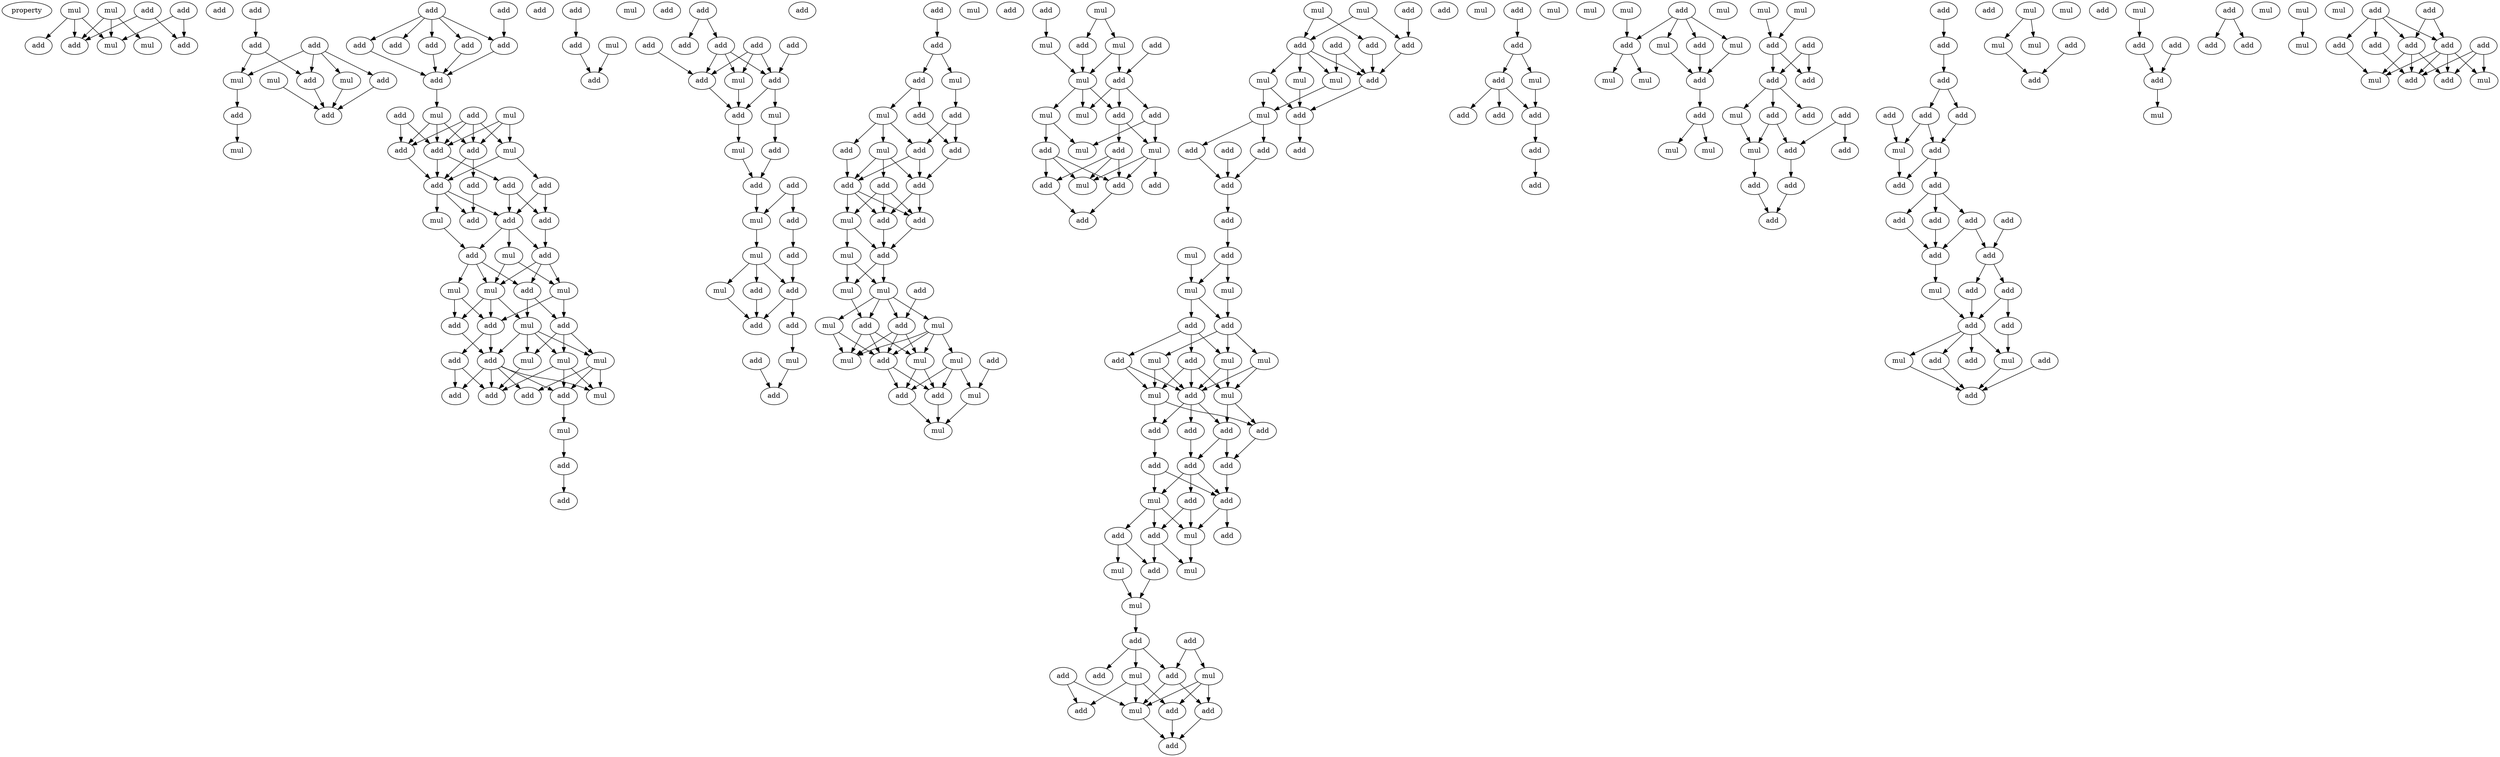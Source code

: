 digraph {
    node [fontcolor=black]
    property [mul=2,lf=1.1]
    0 [ label = add ];
    1 [ label = mul ];
    2 [ label = add ];
    3 [ label = mul ];
    4 [ label = add ];
    5 [ label = add ];
    6 [ label = add ];
    7 [ label = add ];
    8 [ label = mul ];
    9 [ label = mul ];
    10 [ label = add ];
    11 [ label = add ];
    12 [ label = add ];
    13 [ label = add ];
    14 [ label = mul ];
    15 [ label = mul ];
    16 [ label = add ];
    17 [ label = mul ];
    18 [ label = add ];
    19 [ label = add ];
    20 [ label = mul ];
    21 [ label = add ];
    22 [ label = add ];
    23 [ label = add ];
    24 [ label = add ];
    25 [ label = add ];
    26 [ label = add ];
    27 [ label = add ];
    28 [ label = add ];
    29 [ label = mul ];
    30 [ label = mul ];
    31 [ label = add ];
    32 [ label = add ];
    33 [ label = add ];
    34 [ label = mul ];
    35 [ label = add ];
    36 [ label = add ];
    37 [ label = add ];
    38 [ label = add ];
    39 [ label = add ];
    40 [ label = add ];
    41 [ label = add ];
    42 [ label = add ];
    43 [ label = mul ];
    44 [ label = add ];
    45 [ label = add ];
    46 [ label = add ];
    47 [ label = mul ];
    48 [ label = mul ];
    49 [ label = mul ];
    50 [ label = mul ];
    51 [ label = add ];
    52 [ label = mul ];
    53 [ label = add ];
    54 [ label = add ];
    55 [ label = add ];
    56 [ label = mul ];
    57 [ label = add ];
    58 [ label = mul ];
    59 [ label = mul ];
    60 [ label = add ];
    61 [ label = mul ];
    62 [ label = add ];
    63 [ label = add ];
    64 [ label = add ];
    65 [ label = add ];
    66 [ label = mul ];
    67 [ label = add ];
    68 [ label = add ];
    69 [ label = add ];
    70 [ label = add ];
    71 [ label = mul ];
    72 [ label = mul ];
    73 [ label = add ];
    74 [ label = add ];
    75 [ label = add ];
    76 [ label = add ];
    77 [ label = add ];
    78 [ label = add ];
    79 [ label = add ];
    80 [ label = add ];
    81 [ label = add ];
    82 [ label = add ];
    83 [ label = mul ];
    84 [ label = add ];
    85 [ label = mul ];
    86 [ label = add ];
    87 [ label = mul ];
    88 [ label = add ];
    89 [ label = add ];
    90 [ label = add ];
    91 [ label = add ];
    92 [ label = mul ];
    93 [ label = add ];
    94 [ label = mul ];
    95 [ label = add ];
    96 [ label = add ];
    97 [ label = add ];
    98 [ label = mul ];
    99 [ label = add ];
    100 [ label = add ];
    101 [ label = add ];
    102 [ label = mul ];
    103 [ label = add ];
    104 [ label = add ];
    105 [ label = add ];
    106 [ label = mul ];
    107 [ label = mul ];
    108 [ label = add ];
    109 [ label = add ];
    110 [ label = mul ];
    111 [ label = add ];
    112 [ label = add ];
    113 [ label = mul ];
    114 [ label = add ];
    115 [ label = add ];
    116 [ label = add ];
    117 [ label = add ];
    118 [ label = add ];
    119 [ label = add ];
    120 [ label = mul ];
    121 [ label = add ];
    122 [ label = add ];
    123 [ label = mul ];
    124 [ label = mul ];
    125 [ label = mul ];
    126 [ label = add ];
    127 [ label = add ];
    128 [ label = add ];
    129 [ label = mul ];
    130 [ label = mul ];
    131 [ label = add ];
    132 [ label = add ];
    133 [ label = mul ];
    134 [ label = mul ];
    135 [ label = mul ];
    136 [ label = add ];
    137 [ label = add ];
    138 [ label = mul ];
    139 [ label = add ];
    140 [ label = mul ];
    141 [ label = add ];
    142 [ label = mul ];
    143 [ label = add ];
    144 [ label = mul ];
    145 [ label = add ];
    146 [ label = mul ];
    147 [ label = add ];
    148 [ label = mul ];
    149 [ label = mul ];
    150 [ label = mul ];
    151 [ label = add ];
    152 [ label = add ];
    153 [ label = add ];
    154 [ label = mul ];
    155 [ label = add ];
    156 [ label = mul ];
    157 [ label = add ];
    158 [ label = add ];
    159 [ label = mul ];
    160 [ label = add ];
    161 [ label = add ];
    162 [ label = mul ];
    163 [ label = add ];
    164 [ label = mul ];
    165 [ label = add ];
    166 [ label = add ];
    167 [ label = add ];
    168 [ label = add ];
    169 [ label = mul ];
    170 [ label = mul ];
    171 [ label = mul ];
    172 [ label = add ];
    173 [ label = mul ];
    174 [ label = add ];
    175 [ label = add ];
    176 [ label = add ];
    177 [ label = add ];
    178 [ label = add ];
    179 [ label = add ];
    180 [ label = add ];
    181 [ label = add ];
    182 [ label = mul ];
    183 [ label = mul ];
    184 [ label = mul ];
    185 [ label = add ];
    186 [ label = add ];
    187 [ label = add ];
    188 [ label = add ];
    189 [ label = mul ];
    190 [ label = mul ];
    191 [ label = add ];
    192 [ label = mul ];
    193 [ label = mul ];
    194 [ label = mul ];
    195 [ label = add ];
    196 [ label = add ];
    197 [ label = add ];
    198 [ label = add ];
    199 [ label = add ];
    200 [ label = add ];
    201 [ label = add ];
    202 [ label = add ];
    203 [ label = mul ];
    204 [ label = add ];
    205 [ label = add ];
    206 [ label = add ];
    207 [ label = add ];
    208 [ label = add ];
    209 [ label = mul ];
    210 [ label = add ];
    211 [ label = mul ];
    212 [ label = mul ];
    213 [ label = mul ];
    214 [ label = mul ];
    215 [ label = add ];
    216 [ label = add ];
    217 [ label = add ];
    218 [ label = add ];
    219 [ label = add ];
    220 [ label = mul ];
    221 [ label = mul ];
    222 [ label = add ];
    223 [ label = add ];
    224 [ label = add ];
    225 [ label = mul ];
    226 [ label = add ];
    227 [ label = add ];
    228 [ label = add ];
    229 [ label = add ];
    230 [ label = mul ];
    231 [ label = add ];
    232 [ label = add ];
    233 [ label = add ];
    234 [ label = add ];
    235 [ label = add ];
    236 [ label = mul ];
    237 [ label = mul ];
    238 [ label = mul ];
    239 [ label = add ];
    240 [ label = mul ];
    241 [ label = add ];
    242 [ label = add ];
    243 [ label = mul ];
    244 [ label = add ];
    245 [ label = mul ];
    246 [ label = mul ];
    247 [ label = add ];
    248 [ label = mul ];
    249 [ label = mul ];
    250 [ label = mul ];
    251 [ label = mul ];
    252 [ label = mul ];
    253 [ label = add ];
    254 [ label = add ];
    255 [ label = add ];
    256 [ label = add ];
    257 [ label = add ];
    258 [ label = add ];
    259 [ label = add ];
    260 [ label = mul ];
    261 [ label = add ];
    262 [ label = add ];
    263 [ label = mul ];
    264 [ label = add ];
    265 [ label = add ];
    266 [ label = add ];
    267 [ label = add ];
    268 [ label = add ];
    269 [ label = add ];
    270 [ label = add ];
    271 [ label = add ];
    272 [ label = add ];
    273 [ label = mul ];
    274 [ label = add ];
    275 [ label = add ];
    276 [ label = add ];
    277 [ label = add ];
    278 [ label = add ];
    279 [ label = add ];
    280 [ label = add ];
    281 [ label = add ];
    282 [ label = add ];
    283 [ label = add ];
    284 [ label = mul ];
    285 [ label = add ];
    286 [ label = add ];
    287 [ label = add ];
    288 [ label = add ];
    289 [ label = mul ];
    290 [ label = add ];
    291 [ label = mul ];
    292 [ label = add ];
    293 [ label = add ];
    294 [ label = add ];
    295 [ label = mul ];
    296 [ label = mul ];
    297 [ label = mul ];
    298 [ label = add ];
    299 [ label = add ];
    300 [ label = mul ];
    301 [ label = add ];
    302 [ label = mul ];
    303 [ label = add ];
    304 [ label = add ];
    305 [ label = add ];
    306 [ label = add ];
    307 [ label = mul ];
    308 [ label = mul ];
    309 [ label = mul ];
    310 [ label = add ];
    311 [ label = add ];
    312 [ label = mul ];
    313 [ label = mul ];
    314 [ label = add ];
    315 [ label = add ];
    316 [ label = add ];
    317 [ label = add ];
    318 [ label = add ];
    319 [ label = add ];
    320 [ label = add ];
    321 [ label = mul ];
    322 [ label = add ];
    323 [ label = add ];
    324 [ label = mul ];
    0 -> 5 [ name = 0 ];
    0 -> 6 [ name = 1 ];
    1 -> 5 [ name = 2 ];
    1 -> 7 [ name = 3 ];
    1 -> 9 [ name = 4 ];
    3 -> 5 [ name = 5 ];
    3 -> 8 [ name = 6 ];
    3 -> 9 [ name = 7 ];
    4 -> 6 [ name = 8 ];
    4 -> 9 [ name = 9 ];
    10 -> 12 [ name = 10 ];
    11 -> 13 [ name = 11 ];
    11 -> 15 [ name = 12 ];
    11 -> 16 [ name = 13 ];
    11 -> 17 [ name = 14 ];
    12 -> 15 [ name = 15 ];
    12 -> 16 [ name = 16 ];
    13 -> 18 [ name = 17 ];
    14 -> 18 [ name = 18 ];
    15 -> 19 [ name = 19 ];
    16 -> 18 [ name = 20 ];
    17 -> 18 [ name = 21 ];
    19 -> 20 [ name = 22 ];
    21 -> 23 [ name = 23 ];
    21 -> 24 [ name = 24 ];
    21 -> 25 [ name = 25 ];
    21 -> 26 [ name = 26 ];
    21 -> 27 [ name = 27 ];
    22 -> 23 [ name = 28 ];
    23 -> 28 [ name = 29 ];
    24 -> 28 [ name = 30 ];
    25 -> 28 [ name = 31 ];
    26 -> 28 [ name = 32 ];
    28 -> 29 [ name = 33 ];
    29 -> 33 [ name = 34 ];
    29 -> 35 [ name = 35 ];
    29 -> 36 [ name = 36 ];
    30 -> 34 [ name = 37 ];
    30 -> 35 [ name = 38 ];
    30 -> 36 [ name = 39 ];
    31 -> 33 [ name = 40 ];
    31 -> 34 [ name = 41 ];
    31 -> 35 [ name = 42 ];
    31 -> 36 [ name = 43 ];
    32 -> 33 [ name = 44 ];
    32 -> 35 [ name = 45 ];
    33 -> 39 [ name = 46 ];
    34 -> 39 [ name = 47 ];
    34 -> 40 [ name = 48 ];
    35 -> 38 [ name = 49 ];
    35 -> 39 [ name = 50 ];
    36 -> 37 [ name = 51 ];
    36 -> 39 [ name = 52 ];
    37 -> 42 [ name = 53 ];
    38 -> 41 [ name = 54 ];
    38 -> 44 [ name = 55 ];
    39 -> 41 [ name = 56 ];
    39 -> 42 [ name = 57 ];
    39 -> 43 [ name = 58 ];
    40 -> 41 [ name = 59 ];
    40 -> 44 [ name = 60 ];
    41 -> 45 [ name = 61 ];
    41 -> 46 [ name = 62 ];
    41 -> 47 [ name = 63 ];
    43 -> 46 [ name = 64 ];
    44 -> 45 [ name = 65 ];
    45 -> 48 [ name = 66 ];
    45 -> 50 [ name = 67 ];
    45 -> 51 [ name = 68 ];
    46 -> 49 [ name = 69 ];
    46 -> 50 [ name = 70 ];
    46 -> 51 [ name = 71 ];
    47 -> 48 [ name = 72 ];
    47 -> 50 [ name = 73 ];
    48 -> 53 [ name = 74 ];
    48 -> 55 [ name = 75 ];
    49 -> 53 [ name = 76 ];
    49 -> 54 [ name = 77 ];
    50 -> 52 [ name = 78 ];
    50 -> 53 [ name = 79 ];
    50 -> 54 [ name = 80 ];
    51 -> 52 [ name = 81 ];
    51 -> 55 [ name = 82 ];
    52 -> 56 [ name = 83 ];
    52 -> 57 [ name = 84 ];
    52 -> 58 [ name = 85 ];
    52 -> 59 [ name = 86 ];
    53 -> 57 [ name = 87 ];
    53 -> 60 [ name = 88 ];
    54 -> 57 [ name = 89 ];
    55 -> 56 [ name = 90 ];
    55 -> 58 [ name = 91 ];
    55 -> 59 [ name = 92 ];
    56 -> 63 [ name = 93 ];
    57 -> 61 [ name = 94 ];
    57 -> 62 [ name = 95 ];
    57 -> 63 [ name = 96 ];
    57 -> 64 [ name = 97 ];
    57 -> 65 [ name = 98 ];
    58 -> 61 [ name = 99 ];
    58 -> 63 [ name = 100 ];
    58 -> 64 [ name = 101 ];
    59 -> 61 [ name = 102 ];
    59 -> 64 [ name = 103 ];
    59 -> 65 [ name = 104 ];
    60 -> 62 [ name = 105 ];
    60 -> 63 [ name = 106 ];
    64 -> 66 [ name = 107 ];
    66 -> 67 [ name = 108 ];
    67 -> 69 [ name = 109 ];
    70 -> 73 [ name = 110 ];
    71 -> 75 [ name = 111 ];
    73 -> 75 [ name = 112 ];
    76 -> 77 [ name = 113 ];
    76 -> 81 [ name = 114 ];
    78 -> 82 [ name = 115 ];
    78 -> 83 [ name = 116 ];
    78 -> 84 [ name = 117 ];
    79 -> 84 [ name = 118 ];
    80 -> 82 [ name = 119 ];
    81 -> 82 [ name = 120 ];
    81 -> 83 [ name = 121 ];
    81 -> 84 [ name = 122 ];
    82 -> 86 [ name = 123 ];
    83 -> 86 [ name = 124 ];
    84 -> 85 [ name = 125 ];
    84 -> 86 [ name = 126 ];
    85 -> 88 [ name = 127 ];
    86 -> 87 [ name = 128 ];
    87 -> 90 [ name = 129 ];
    88 -> 90 [ name = 130 ];
    89 -> 91 [ name = 131 ];
    89 -> 92 [ name = 132 ];
    90 -> 92 [ name = 133 ];
    91 -> 95 [ name = 134 ];
    92 -> 94 [ name = 135 ];
    94 -> 96 [ name = 136 ];
    94 -> 97 [ name = 137 ];
    94 -> 98 [ name = 138 ];
    95 -> 97 [ name = 139 ];
    96 -> 100 [ name = 140 ];
    97 -> 99 [ name = 141 ];
    97 -> 100 [ name = 142 ];
    98 -> 100 [ name = 143 ];
    99 -> 102 [ name = 144 ];
    101 -> 104 [ name = 145 ];
    102 -> 104 [ name = 146 ];
    103 -> 105 [ name = 147 ];
    105 -> 106 [ name = 148 ];
    105 -> 108 [ name = 149 ];
    106 -> 111 [ name = 150 ];
    108 -> 109 [ name = 151 ];
    108 -> 110 [ name = 152 ];
    109 -> 115 [ name = 153 ];
    110 -> 112 [ name = 154 ];
    110 -> 113 [ name = 155 ];
    110 -> 114 [ name = 156 ];
    111 -> 112 [ name = 157 ];
    111 -> 115 [ name = 158 ];
    112 -> 116 [ name = 159 ];
    112 -> 118 [ name = 160 ];
    113 -> 116 [ name = 161 ];
    113 -> 117 [ name = 162 ];
    113 -> 118 [ name = 163 ];
    114 -> 118 [ name = 164 ];
    115 -> 116 [ name = 165 ];
    116 -> 119 [ name = 166 ];
    116 -> 121 [ name = 167 ];
    117 -> 119 [ name = 168 ];
    117 -> 120 [ name = 169 ];
    117 -> 121 [ name = 170 ];
    118 -> 119 [ name = 171 ];
    118 -> 120 [ name = 172 ];
    118 -> 121 [ name = 173 ];
    119 -> 122 [ name = 174 ];
    120 -> 122 [ name = 175 ];
    120 -> 123 [ name = 176 ];
    121 -> 122 [ name = 177 ];
    122 -> 124 [ name = 178 ];
    122 -> 125 [ name = 179 ];
    123 -> 124 [ name = 180 ];
    123 -> 125 [ name = 181 ];
    124 -> 127 [ name = 182 ];
    124 -> 128 [ name = 183 ];
    124 -> 129 [ name = 184 ];
    124 -> 130 [ name = 185 ];
    125 -> 127 [ name = 186 ];
    126 -> 128 [ name = 187 ];
    127 -> 132 [ name = 188 ];
    127 -> 134 [ name = 189 ];
    127 -> 135 [ name = 190 ];
    128 -> 132 [ name = 191 ];
    128 -> 134 [ name = 192 ];
    128 -> 135 [ name = 193 ];
    129 -> 132 [ name = 194 ];
    129 -> 133 [ name = 195 ];
    129 -> 134 [ name = 196 ];
    129 -> 135 [ name = 197 ];
    130 -> 132 [ name = 198 ];
    130 -> 135 [ name = 199 ];
    131 -> 138 [ name = 200 ];
    132 -> 136 [ name = 201 ];
    132 -> 137 [ name = 202 ];
    133 -> 136 [ name = 203 ];
    133 -> 137 [ name = 204 ];
    133 -> 138 [ name = 205 ];
    134 -> 136 [ name = 206 ];
    134 -> 137 [ name = 207 ];
    136 -> 140 [ name = 208 ];
    137 -> 140 [ name = 209 ];
    138 -> 140 [ name = 210 ];
    141 -> 144 [ name = 211 ];
    142 -> 145 [ name = 212 ];
    142 -> 146 [ name = 213 ];
    143 -> 147 [ name = 214 ];
    144 -> 148 [ name = 215 ];
    145 -> 148 [ name = 216 ];
    146 -> 147 [ name = 217 ];
    146 -> 148 [ name = 218 ];
    147 -> 150 [ name = 219 ];
    147 -> 151 [ name = 220 ];
    147 -> 152 [ name = 221 ];
    148 -> 149 [ name = 222 ];
    148 -> 150 [ name = 223 ];
    148 -> 152 [ name = 224 ];
    149 -> 154 [ name = 225 ];
    149 -> 155 [ name = 226 ];
    151 -> 154 [ name = 227 ];
    151 -> 156 [ name = 228 ];
    152 -> 153 [ name = 229 ];
    152 -> 156 [ name = 230 ];
    153 -> 158 [ name = 231 ];
    153 -> 159 [ name = 232 ];
    153 -> 160 [ name = 233 ];
    155 -> 158 [ name = 234 ];
    155 -> 159 [ name = 235 ];
    155 -> 160 [ name = 236 ];
    156 -> 157 [ name = 237 ];
    156 -> 158 [ name = 238 ];
    156 -> 159 [ name = 239 ];
    158 -> 161 [ name = 240 ];
    160 -> 161 [ name = 241 ];
    162 -> 166 [ name = 242 ];
    162 -> 168 [ name = 243 ];
    163 -> 168 [ name = 244 ];
    164 -> 166 [ name = 245 ];
    164 -> 167 [ name = 246 ];
    165 -> 171 [ name = 247 ];
    165 -> 172 [ name = 248 ];
    166 -> 169 [ name = 249 ];
    166 -> 170 [ name = 250 ];
    166 -> 171 [ name = 251 ];
    166 -> 172 [ name = 252 ];
    167 -> 172 [ name = 253 ];
    168 -> 172 [ name = 254 ];
    169 -> 173 [ name = 255 ];
    169 -> 174 [ name = 256 ];
    170 -> 174 [ name = 257 ];
    171 -> 173 [ name = 258 ];
    172 -> 174 [ name = 259 ];
    173 -> 175 [ name = 260 ];
    173 -> 177 [ name = 261 ];
    174 -> 178 [ name = 262 ];
    175 -> 179 [ name = 263 ];
    176 -> 179 [ name = 264 ];
    177 -> 179 [ name = 265 ];
    179 -> 180 [ name = 266 ];
    180 -> 181 [ name = 267 ];
    181 -> 183 [ name = 268 ];
    181 -> 184 [ name = 269 ];
    182 -> 184 [ name = 270 ];
    183 -> 186 [ name = 271 ];
    184 -> 186 [ name = 272 ];
    184 -> 187 [ name = 273 ];
    186 -> 189 [ name = 274 ];
    186 -> 190 [ name = 275 ];
    186 -> 192 [ name = 276 ];
    187 -> 188 [ name = 277 ];
    187 -> 189 [ name = 278 ];
    187 -> 191 [ name = 279 ];
    188 -> 193 [ name = 280 ];
    188 -> 194 [ name = 281 ];
    188 -> 195 [ name = 282 ];
    189 -> 194 [ name = 283 ];
    189 -> 195 [ name = 284 ];
    190 -> 194 [ name = 285 ];
    190 -> 195 [ name = 286 ];
    191 -> 193 [ name = 287 ];
    191 -> 195 [ name = 288 ];
    192 -> 193 [ name = 289 ];
    192 -> 195 [ name = 290 ];
    193 -> 198 [ name = 291 ];
    193 -> 199 [ name = 292 ];
    194 -> 197 [ name = 293 ];
    194 -> 199 [ name = 294 ];
    195 -> 196 [ name = 295 ];
    195 -> 197 [ name = 296 ];
    195 -> 198 [ name = 297 ];
    196 -> 202 [ name = 298 ];
    197 -> 200 [ name = 299 ];
    197 -> 202 [ name = 300 ];
    198 -> 201 [ name = 301 ];
    199 -> 200 [ name = 302 ];
    200 -> 204 [ name = 303 ];
    201 -> 203 [ name = 304 ];
    201 -> 204 [ name = 305 ];
    202 -> 203 [ name = 306 ];
    202 -> 204 [ name = 307 ];
    202 -> 205 [ name = 308 ];
    203 -> 206 [ name = 309 ];
    203 -> 207 [ name = 310 ];
    203 -> 209 [ name = 311 ];
    204 -> 208 [ name = 312 ];
    204 -> 209 [ name = 313 ];
    205 -> 206 [ name = 314 ];
    205 -> 209 [ name = 315 ];
    206 -> 210 [ name = 316 ];
    206 -> 212 [ name = 317 ];
    207 -> 210 [ name = 318 ];
    207 -> 213 [ name = 319 ];
    209 -> 212 [ name = 320 ];
    210 -> 214 [ name = 321 ];
    213 -> 214 [ name = 322 ];
    214 -> 215 [ name = 323 ];
    215 -> 217 [ name = 324 ];
    215 -> 218 [ name = 325 ];
    215 -> 220 [ name = 326 ];
    216 -> 218 [ name = 327 ];
    216 -> 221 [ name = 328 ];
    218 -> 224 [ name = 329 ];
    218 -> 225 [ name = 330 ];
    219 -> 222 [ name = 331 ];
    219 -> 225 [ name = 332 ];
    220 -> 222 [ name = 333 ];
    220 -> 223 [ name = 334 ];
    220 -> 225 [ name = 335 ];
    221 -> 223 [ name = 336 ];
    221 -> 224 [ name = 337 ];
    221 -> 225 [ name = 338 ];
    223 -> 227 [ name = 339 ];
    224 -> 227 [ name = 340 ];
    225 -> 227 [ name = 341 ];
    226 -> 228 [ name = 342 ];
    228 -> 229 [ name = 343 ];
    228 -> 230 [ name = 344 ];
    229 -> 231 [ name = 345 ];
    229 -> 232 [ name = 346 ];
    229 -> 233 [ name = 347 ];
    230 -> 232 [ name = 348 ];
    232 -> 234 [ name = 349 ];
    234 -> 235 [ name = 350 ];
    238 -> 241 [ name = 351 ];
    239 -> 240 [ name = 352 ];
    239 -> 241 [ name = 353 ];
    239 -> 242 [ name = 354 ];
    239 -> 243 [ name = 355 ];
    240 -> 244 [ name = 356 ];
    241 -> 245 [ name = 357 ];
    241 -> 246 [ name = 358 ];
    242 -> 244 [ name = 359 ];
    243 -> 244 [ name = 360 ];
    244 -> 247 [ name = 361 ];
    247 -> 248 [ name = 362 ];
    247 -> 250 [ name = 363 ];
    251 -> 254 [ name = 364 ];
    252 -> 254 [ name = 365 ];
    253 -> 255 [ name = 366 ];
    253 -> 256 [ name = 367 ];
    254 -> 255 [ name = 368 ];
    254 -> 256 [ name = 369 ];
    256 -> 257 [ name = 370 ];
    256 -> 258 [ name = 371 ];
    256 -> 260 [ name = 372 ];
    257 -> 261 [ name = 373 ];
    257 -> 263 [ name = 374 ];
    259 -> 261 [ name = 375 ];
    259 -> 262 [ name = 376 ];
    260 -> 263 [ name = 377 ];
    261 -> 266 [ name = 378 ];
    263 -> 264 [ name = 379 ];
    264 -> 267 [ name = 380 ];
    265 -> 268 [ name = 381 ];
    266 -> 267 [ name = 382 ];
    268 -> 269 [ name = 383 ];
    269 -> 270 [ name = 384 ];
    269 -> 272 [ name = 385 ];
    270 -> 273 [ name = 386 ];
    270 -> 274 [ name = 387 ];
    271 -> 273 [ name = 388 ];
    272 -> 274 [ name = 389 ];
    273 -> 275 [ name = 390 ];
    274 -> 275 [ name = 391 ];
    274 -> 276 [ name = 392 ];
    276 -> 278 [ name = 393 ];
    276 -> 279 [ name = 394 ];
    276 -> 280 [ name = 395 ];
    277 -> 282 [ name = 396 ];
    278 -> 281 [ name = 397 ];
    279 -> 281 [ name = 398 ];
    280 -> 281 [ name = 399 ];
    280 -> 282 [ name = 400 ];
    281 -> 284 [ name = 401 ];
    282 -> 285 [ name = 402 ];
    282 -> 286 [ name = 403 ];
    284 -> 288 [ name = 404 ];
    285 -> 288 [ name = 405 ];
    286 -> 287 [ name = 406 ];
    286 -> 288 [ name = 407 ];
    287 -> 291 [ name = 408 ];
    288 -> 289 [ name = 409 ];
    288 -> 290 [ name = 410 ];
    288 -> 291 [ name = 411 ];
    288 -> 292 [ name = 412 ];
    289 -> 294 [ name = 413 ];
    290 -> 294 [ name = 414 ];
    291 -> 294 [ name = 415 ];
    293 -> 294 [ name = 416 ];
    295 -> 297 [ name = 417 ];
    295 -> 300 [ name = 418 ];
    297 -> 301 [ name = 419 ];
    299 -> 301 [ name = 420 ];
    302 -> 304 [ name = 421 ];
    303 -> 305 [ name = 422 ];
    304 -> 305 [ name = 423 ];
    305 -> 307 [ name = 424 ];
    306 -> 310 [ name = 425 ];
    306 -> 311 [ name = 426 ];
    309 -> 312 [ name = 427 ];
    314 -> 316 [ name = 428 ];
    314 -> 317 [ name = 429 ];
    314 -> 318 [ name = 430 ];
    314 -> 320 [ name = 431 ];
    315 -> 316 [ name = 432 ];
    315 -> 317 [ name = 433 ];
    316 -> 321 [ name = 434 ];
    316 -> 322 [ name = 435 ];
    316 -> 323 [ name = 436 ];
    316 -> 324 [ name = 437 ];
    317 -> 321 [ name = 438 ];
    317 -> 322 [ name = 439 ];
    317 -> 323 [ name = 440 ];
    318 -> 323 [ name = 441 ];
    319 -> 322 [ name = 442 ];
    319 -> 323 [ name = 443 ];
    319 -> 324 [ name = 444 ];
    320 -> 321 [ name = 445 ];
}
